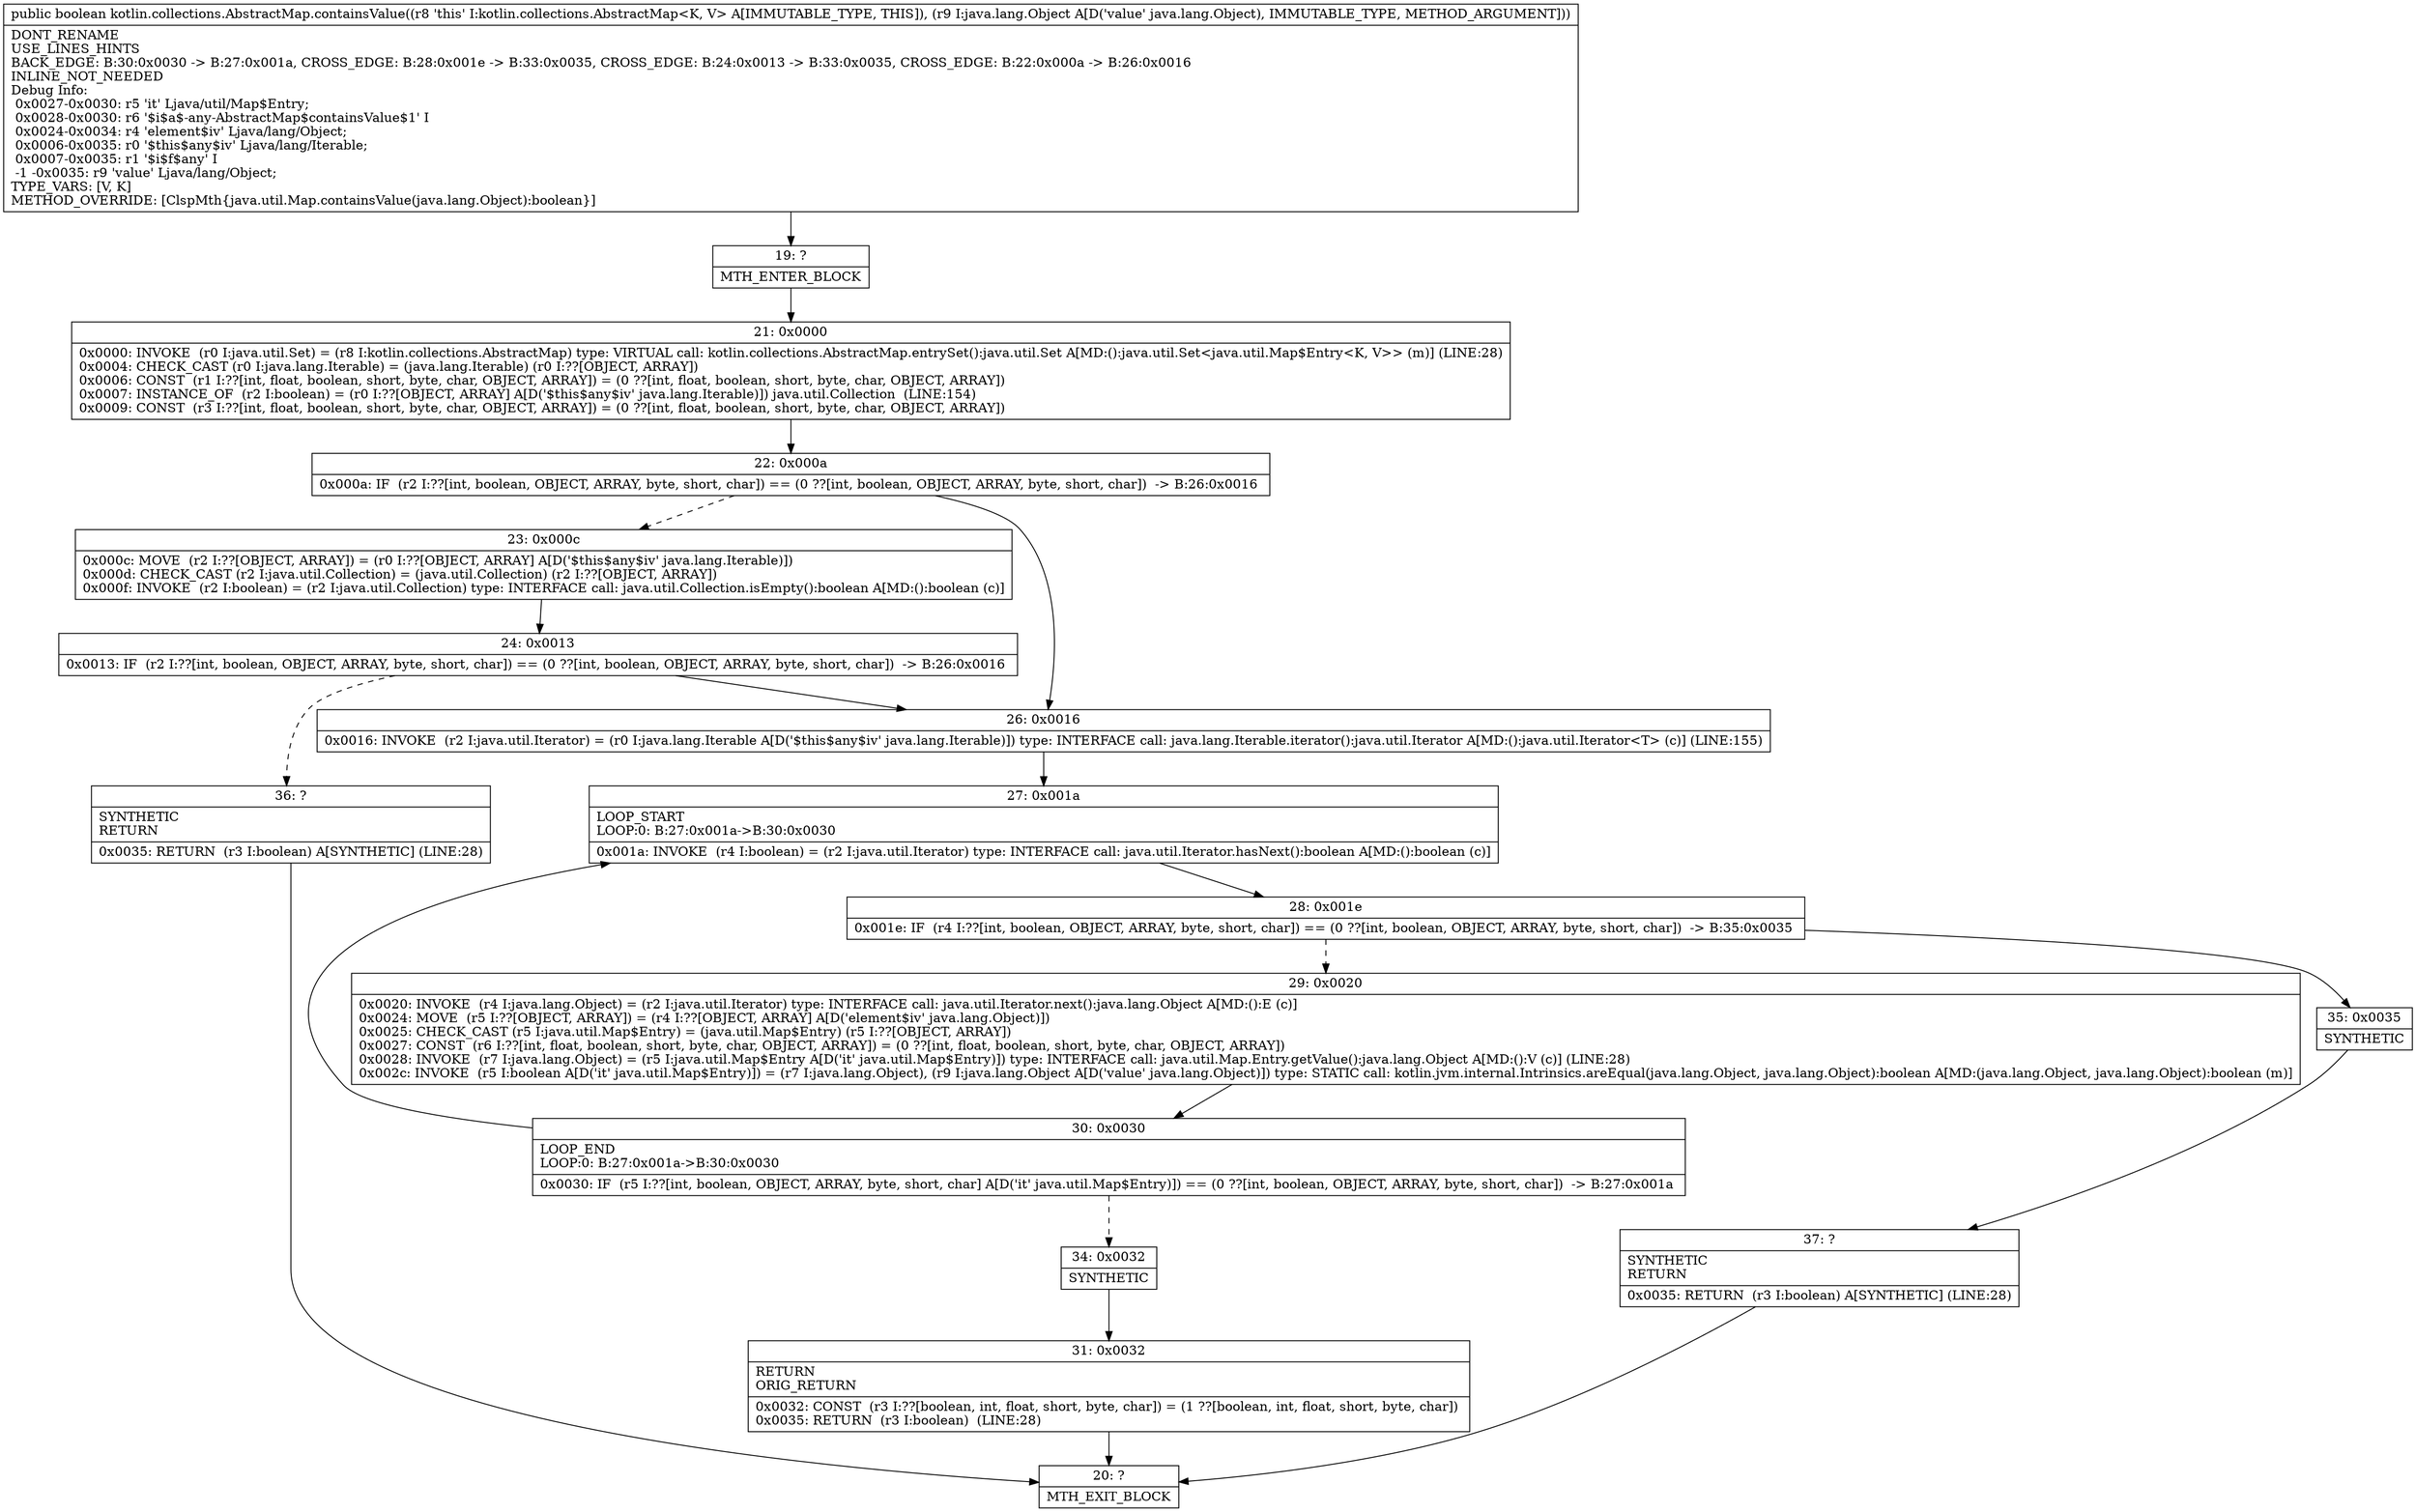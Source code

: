 digraph "CFG forkotlin.collections.AbstractMap.containsValue(Ljava\/lang\/Object;)Z" {
Node_19 [shape=record,label="{19\:\ ?|MTH_ENTER_BLOCK\l}"];
Node_21 [shape=record,label="{21\:\ 0x0000|0x0000: INVOKE  (r0 I:java.util.Set) = (r8 I:kotlin.collections.AbstractMap) type: VIRTUAL call: kotlin.collections.AbstractMap.entrySet():java.util.Set A[MD:():java.util.Set\<java.util.Map$Entry\<K, V\>\> (m)] (LINE:28)\l0x0004: CHECK_CAST (r0 I:java.lang.Iterable) = (java.lang.Iterable) (r0 I:??[OBJECT, ARRAY]) \l0x0006: CONST  (r1 I:??[int, float, boolean, short, byte, char, OBJECT, ARRAY]) = (0 ??[int, float, boolean, short, byte, char, OBJECT, ARRAY]) \l0x0007: INSTANCE_OF  (r2 I:boolean) = (r0 I:??[OBJECT, ARRAY] A[D('$this$any$iv' java.lang.Iterable)]) java.util.Collection  (LINE:154)\l0x0009: CONST  (r3 I:??[int, float, boolean, short, byte, char, OBJECT, ARRAY]) = (0 ??[int, float, boolean, short, byte, char, OBJECT, ARRAY]) \l}"];
Node_22 [shape=record,label="{22\:\ 0x000a|0x000a: IF  (r2 I:??[int, boolean, OBJECT, ARRAY, byte, short, char]) == (0 ??[int, boolean, OBJECT, ARRAY, byte, short, char])  \-\> B:26:0x0016 \l}"];
Node_23 [shape=record,label="{23\:\ 0x000c|0x000c: MOVE  (r2 I:??[OBJECT, ARRAY]) = (r0 I:??[OBJECT, ARRAY] A[D('$this$any$iv' java.lang.Iterable)]) \l0x000d: CHECK_CAST (r2 I:java.util.Collection) = (java.util.Collection) (r2 I:??[OBJECT, ARRAY]) \l0x000f: INVOKE  (r2 I:boolean) = (r2 I:java.util.Collection) type: INTERFACE call: java.util.Collection.isEmpty():boolean A[MD:():boolean (c)]\l}"];
Node_24 [shape=record,label="{24\:\ 0x0013|0x0013: IF  (r2 I:??[int, boolean, OBJECT, ARRAY, byte, short, char]) == (0 ??[int, boolean, OBJECT, ARRAY, byte, short, char])  \-\> B:26:0x0016 \l}"];
Node_36 [shape=record,label="{36\:\ ?|SYNTHETIC\lRETURN\l|0x0035: RETURN  (r3 I:boolean) A[SYNTHETIC] (LINE:28)\l}"];
Node_20 [shape=record,label="{20\:\ ?|MTH_EXIT_BLOCK\l}"];
Node_26 [shape=record,label="{26\:\ 0x0016|0x0016: INVOKE  (r2 I:java.util.Iterator) = (r0 I:java.lang.Iterable A[D('$this$any$iv' java.lang.Iterable)]) type: INTERFACE call: java.lang.Iterable.iterator():java.util.Iterator A[MD:():java.util.Iterator\<T\> (c)] (LINE:155)\l}"];
Node_27 [shape=record,label="{27\:\ 0x001a|LOOP_START\lLOOP:0: B:27:0x001a\-\>B:30:0x0030\l|0x001a: INVOKE  (r4 I:boolean) = (r2 I:java.util.Iterator) type: INTERFACE call: java.util.Iterator.hasNext():boolean A[MD:():boolean (c)]\l}"];
Node_28 [shape=record,label="{28\:\ 0x001e|0x001e: IF  (r4 I:??[int, boolean, OBJECT, ARRAY, byte, short, char]) == (0 ??[int, boolean, OBJECT, ARRAY, byte, short, char])  \-\> B:35:0x0035 \l}"];
Node_29 [shape=record,label="{29\:\ 0x0020|0x0020: INVOKE  (r4 I:java.lang.Object) = (r2 I:java.util.Iterator) type: INTERFACE call: java.util.Iterator.next():java.lang.Object A[MD:():E (c)]\l0x0024: MOVE  (r5 I:??[OBJECT, ARRAY]) = (r4 I:??[OBJECT, ARRAY] A[D('element$iv' java.lang.Object)]) \l0x0025: CHECK_CAST (r5 I:java.util.Map$Entry) = (java.util.Map$Entry) (r5 I:??[OBJECT, ARRAY]) \l0x0027: CONST  (r6 I:??[int, float, boolean, short, byte, char, OBJECT, ARRAY]) = (0 ??[int, float, boolean, short, byte, char, OBJECT, ARRAY]) \l0x0028: INVOKE  (r7 I:java.lang.Object) = (r5 I:java.util.Map$Entry A[D('it' java.util.Map$Entry)]) type: INTERFACE call: java.util.Map.Entry.getValue():java.lang.Object A[MD:():V (c)] (LINE:28)\l0x002c: INVOKE  (r5 I:boolean A[D('it' java.util.Map$Entry)]) = (r7 I:java.lang.Object), (r9 I:java.lang.Object A[D('value' java.lang.Object)]) type: STATIC call: kotlin.jvm.internal.Intrinsics.areEqual(java.lang.Object, java.lang.Object):boolean A[MD:(java.lang.Object, java.lang.Object):boolean (m)]\l}"];
Node_30 [shape=record,label="{30\:\ 0x0030|LOOP_END\lLOOP:0: B:27:0x001a\-\>B:30:0x0030\l|0x0030: IF  (r5 I:??[int, boolean, OBJECT, ARRAY, byte, short, char] A[D('it' java.util.Map$Entry)]) == (0 ??[int, boolean, OBJECT, ARRAY, byte, short, char])  \-\> B:27:0x001a \l}"];
Node_34 [shape=record,label="{34\:\ 0x0032|SYNTHETIC\l}"];
Node_31 [shape=record,label="{31\:\ 0x0032|RETURN\lORIG_RETURN\l|0x0032: CONST  (r3 I:??[boolean, int, float, short, byte, char]) = (1 ??[boolean, int, float, short, byte, char]) \l0x0035: RETURN  (r3 I:boolean)  (LINE:28)\l}"];
Node_35 [shape=record,label="{35\:\ 0x0035|SYNTHETIC\l}"];
Node_37 [shape=record,label="{37\:\ ?|SYNTHETIC\lRETURN\l|0x0035: RETURN  (r3 I:boolean) A[SYNTHETIC] (LINE:28)\l}"];
MethodNode[shape=record,label="{public boolean kotlin.collections.AbstractMap.containsValue((r8 'this' I:kotlin.collections.AbstractMap\<K, V\> A[IMMUTABLE_TYPE, THIS]), (r9 I:java.lang.Object A[D('value' java.lang.Object), IMMUTABLE_TYPE, METHOD_ARGUMENT]))  | DONT_RENAME\lUSE_LINES_HINTS\lBACK_EDGE: B:30:0x0030 \-\> B:27:0x001a, CROSS_EDGE: B:28:0x001e \-\> B:33:0x0035, CROSS_EDGE: B:24:0x0013 \-\> B:33:0x0035, CROSS_EDGE: B:22:0x000a \-\> B:26:0x0016\lINLINE_NOT_NEEDED\lDebug Info:\l  0x0027\-0x0030: r5 'it' Ljava\/util\/Map$Entry;\l  0x0028\-0x0030: r6 '$i$a$\-any\-AbstractMap$containsValue$1' I\l  0x0024\-0x0034: r4 'element$iv' Ljava\/lang\/Object;\l  0x0006\-0x0035: r0 '$this$any$iv' Ljava\/lang\/Iterable;\l  0x0007\-0x0035: r1 '$i$f$any' I\l  \-1 \-0x0035: r9 'value' Ljava\/lang\/Object;\lTYPE_VARS: [V, K]\lMETHOD_OVERRIDE: [ClspMth\{java.util.Map.containsValue(java.lang.Object):boolean\}]\l}"];
MethodNode -> Node_19;Node_19 -> Node_21;
Node_21 -> Node_22;
Node_22 -> Node_23[style=dashed];
Node_22 -> Node_26;
Node_23 -> Node_24;
Node_24 -> Node_26;
Node_24 -> Node_36[style=dashed];
Node_36 -> Node_20;
Node_26 -> Node_27;
Node_27 -> Node_28;
Node_28 -> Node_29[style=dashed];
Node_28 -> Node_35;
Node_29 -> Node_30;
Node_30 -> Node_27;
Node_30 -> Node_34[style=dashed];
Node_34 -> Node_31;
Node_31 -> Node_20;
Node_35 -> Node_37;
Node_37 -> Node_20;
}

